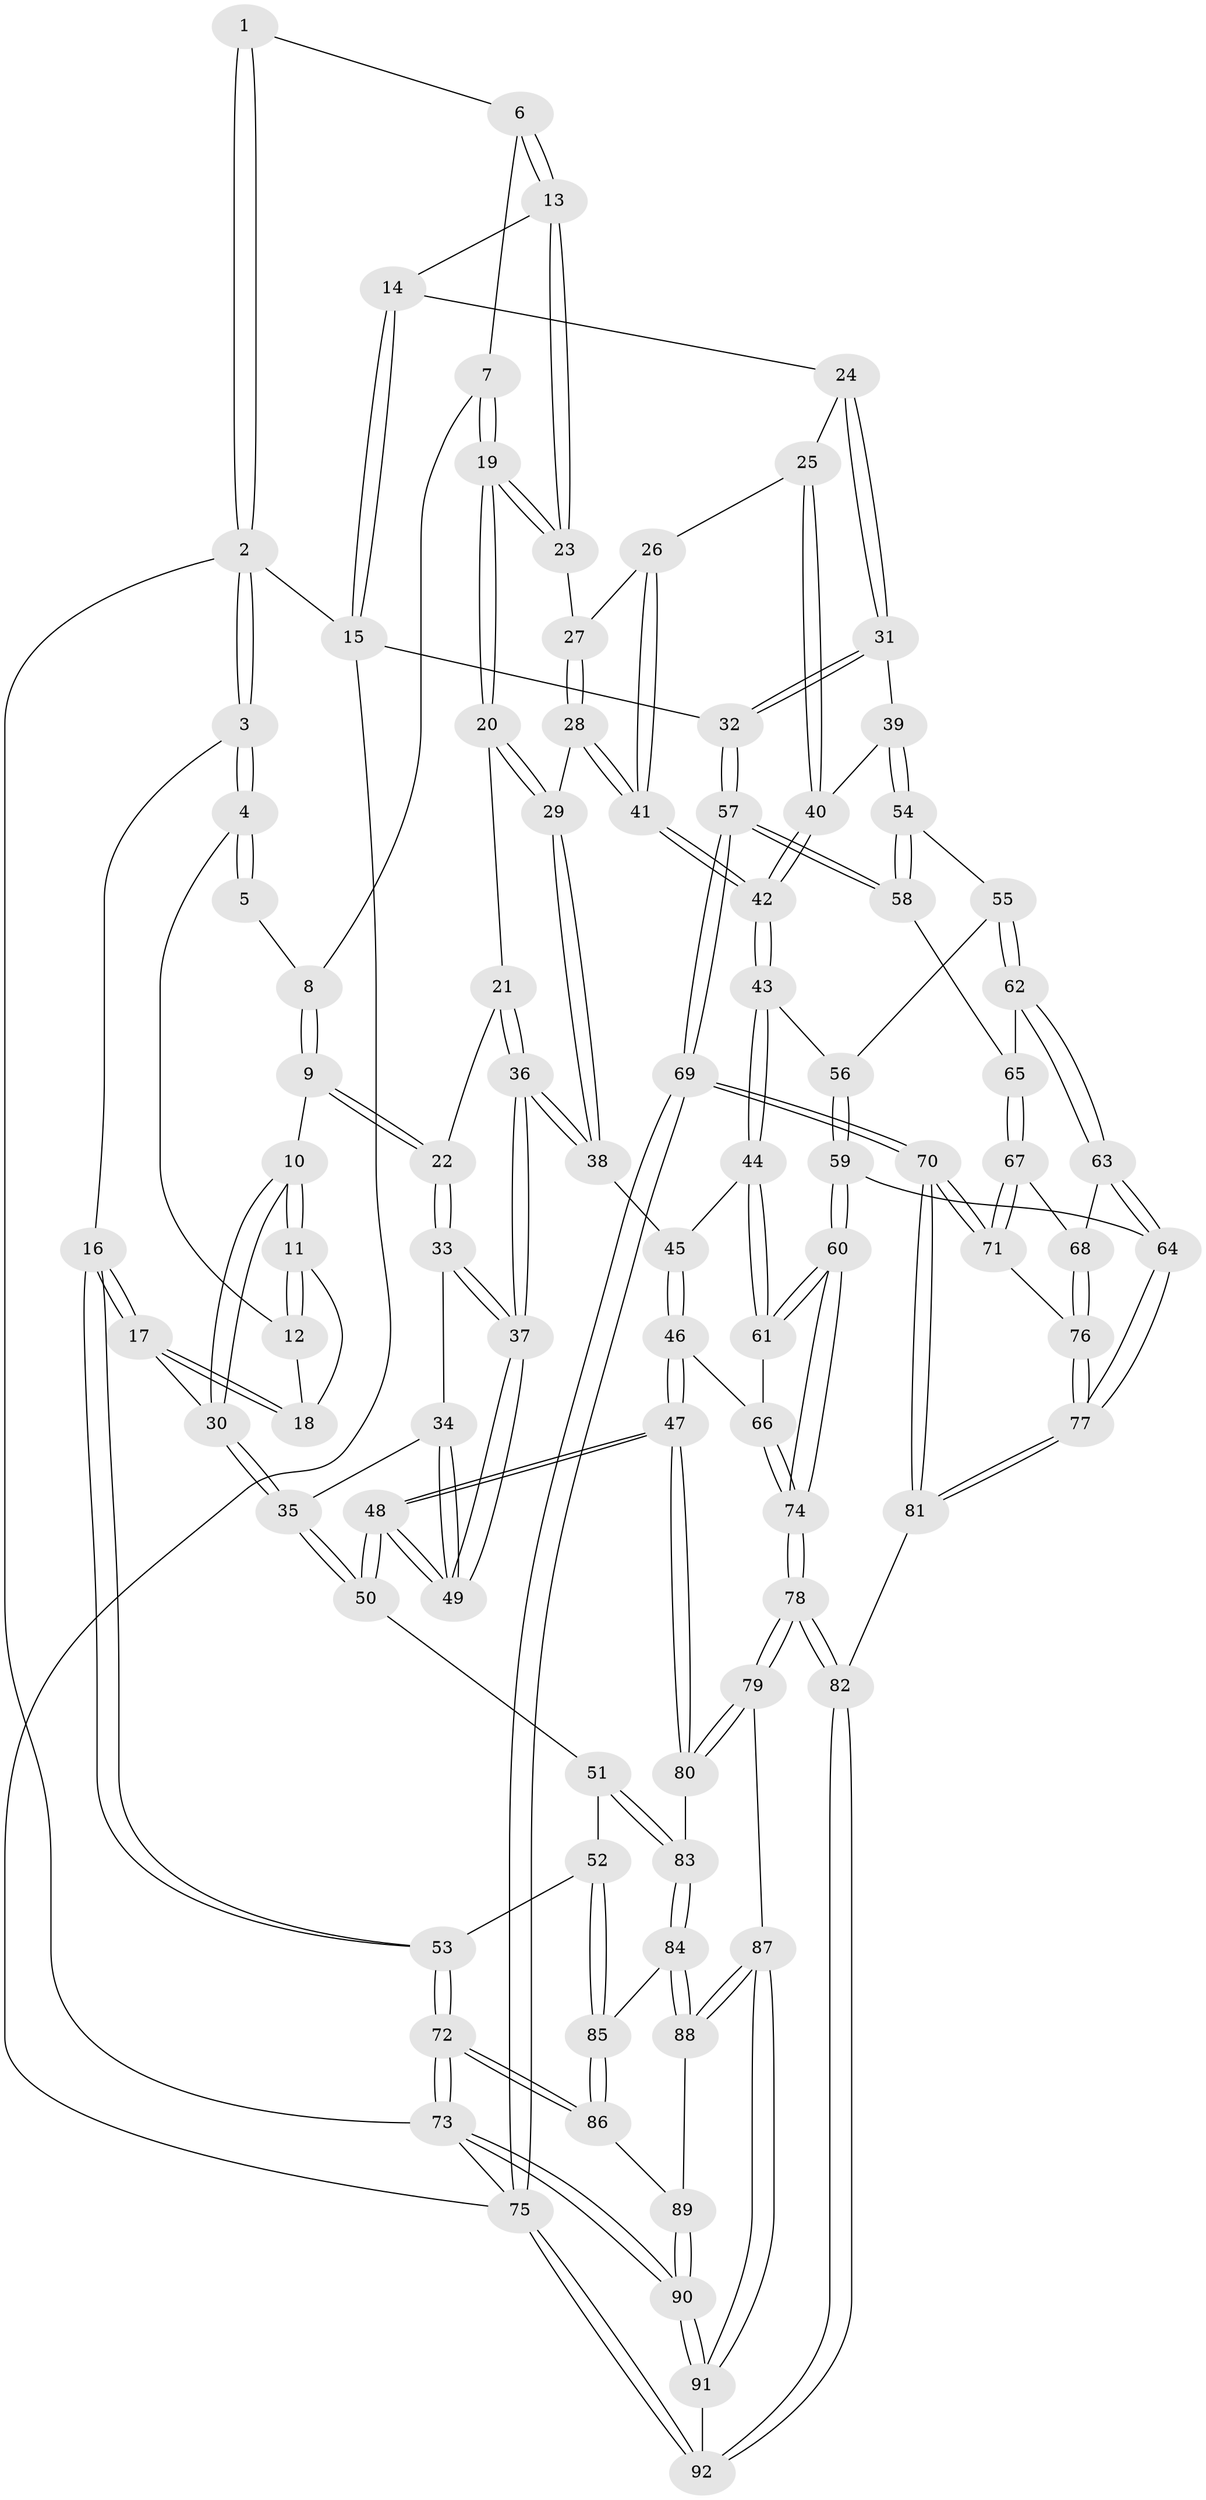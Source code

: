 // coarse degree distribution, {3: 0.5945945945945946, 6: 0.02702702702702703, 4: 0.32432432432432434, 2: 0.05405405405405406}
// Generated by graph-tools (version 1.1) at 2025/54/03/04/25 22:54:29]
// undirected, 92 vertices, 227 edges
graph export_dot {
  node [color=gray90,style=filled];
  1 [pos="+0.20770390096425595+0"];
  2 [pos="+0+0"];
  3 [pos="+0+0.20638596699212852"];
  4 [pos="+0.1817301214548868+0.023532174939742256"];
  5 [pos="+0.19620576781448903+0"];
  6 [pos="+0.5763885145832716+0"];
  7 [pos="+0.3933429068821337+0.11912013268090474"];
  8 [pos="+0.31921654486069406+0.08931558969991182"];
  9 [pos="+0.2641710332778374+0.24844433760596007"];
  10 [pos="+0.25458447301772236+0.24520953285543584"];
  11 [pos="+0.25336461732532034+0.2421548512889611"];
  12 [pos="+0.18000411228452437+0.05210937644667182"];
  13 [pos="+0.6727369217474517+0"];
  14 [pos="+0.8040603533578464+0"];
  15 [pos="+1+0"];
  16 [pos="+0+0.3229172461035676"];
  17 [pos="+0+0.30595909946463784"];
  18 [pos="+0.09539938265107938+0.15309430557813303"];
  19 [pos="+0.3892268608934264+0.23531600178111894"];
  20 [pos="+0.36085691515076823+0.2731214667590774"];
  21 [pos="+0.35712391309237007+0.2750607507318292"];
  22 [pos="+0.32348505800370997+0.2766938530050767"];
  23 [pos="+0.6353801374920744+0.15921982582268188"];
  24 [pos="+0.8886466046168144+0.26017196998888636"];
  25 [pos="+0.7785505384749464+0.30598877858196954"];
  26 [pos="+0.7720313439864469+0.30595780324192057"];
  27 [pos="+0.6477562824403555+0.19921638961161295"];
  28 [pos="+0.5539230810232524+0.3600317255591211"];
  29 [pos="+0.5480979500087789+0.36261335411501333"];
  30 [pos="+0.050672605968928856+0.31900423526489974"];
  31 [pos="+1+0.3156136391255156"];
  32 [pos="+1+0.29924468586874736"];
  33 [pos="+0.2543254987663659+0.43242883260027404"];
  34 [pos="+0.19951544619151335+0.4610562216507538"];
  35 [pos="+0.1973486728951139+0.46174683589229815"];
  36 [pos="+0.4159216079850476+0.48385174719886237"];
  37 [pos="+0.3988760460833457+0.5151654120601077"];
  38 [pos="+0.5099799482727259+0.43978283103814725"];
  39 [pos="+0.9073966971535464+0.4733730977919646"];
  40 [pos="+0.8834865476891528+0.4588876300772025"];
  41 [pos="+0.6973177759253641+0.4592912422210174"];
  42 [pos="+0.6990253917452248+0.47646322410759856"];
  43 [pos="+0.6957229536626441+0.4922099482452142"];
  44 [pos="+0.6754013104476969+0.5163694328349907"];
  45 [pos="+0.5404927625559417+0.4744786506473397"];
  46 [pos="+0.5398734781598076+0.6002731150571995"];
  47 [pos="+0.4062977900915207+0.6867512408790916"];
  48 [pos="+0.39739549120416995+0.6661965894787815"];
  49 [pos="+0.3943067859640928+0.6168293491680041"];
  50 [pos="+0.1638582651359233+0.5577726230718505"];
  51 [pos="+0.04487216437588884+0.6326822152068972"];
  52 [pos="+0+0.6346317323992041"];
  53 [pos="+0+0.5946613118112595"];
  54 [pos="+0.9070339841711735+0.47627700152911223"];
  55 [pos="+0.8334582581992046+0.5547464359765678"];
  56 [pos="+0.7731858737030721+0.5411717397771513"];
  57 [pos="+1+0.7189642460301275"];
  58 [pos="+0.9497520034664457+0.5653088936029437"];
  59 [pos="+0.7684317238900352+0.6643685627811167"];
  60 [pos="+0.7640373888087681+0.6651889511110056"];
  61 [pos="+0.6615133592069505+0.5509373612543147"];
  62 [pos="+0.8371553893450808+0.5727430179706366"];
  63 [pos="+0.8230292038088192+0.6266099567553016"];
  64 [pos="+0.7792566806663878+0.6651512446557899"];
  65 [pos="+0.9060243563067556+0.608477870371266"];
  66 [pos="+0.6383116725559782+0.5738772121719797"];
  67 [pos="+0.9048192099038054+0.6163213381376016"];
  68 [pos="+0.8241898436686566+0.627010264994207"];
  69 [pos="+1+0.8928356706563688"];
  70 [pos="+1+0.8765582721452053"];
  71 [pos="+0.9059576654314926+0.6629442773814335"];
  72 [pos="+0+1"];
  73 [pos="+0+1"];
  74 [pos="+0.6633863883745954+0.7606005182057123"];
  75 [pos="+1+1"];
  76 [pos="+0.8968739025287218+0.6644527297742512"];
  77 [pos="+0.8287247066740667+0.7134812450139905"];
  78 [pos="+0.5956884399438204+0.9106327706578106"];
  79 [pos="+0.5551205871369356+0.8812223111088304"];
  80 [pos="+0.40569654948198863+0.715211733834097"];
  81 [pos="+0.8644279200161966+0.8421962186554701"];
  82 [pos="+0.6047724834414708+0.9253216694457199"];
  83 [pos="+0.2541549808939751+0.7848599777838011"];
  84 [pos="+0.22879306134646796+0.8296034913136652"];
  85 [pos="+0.08324595355638852+0.8460559108528091"];
  86 [pos="+0.04803853516123439+0.8965078931869207"];
  87 [pos="+0.25284968254023854+0.9822307910040088"];
  88 [pos="+0.22564177210281888+0.9238835976930196"];
  89 [pos="+0.15448869843048496+0.9410576279179976"];
  90 [pos="+0+1"];
  91 [pos="+0.2437105263456039+1"];
  92 [pos="+0.6148334822357213+1"];
  1 -- 2;
  1 -- 2;
  1 -- 6;
  2 -- 3;
  2 -- 3;
  2 -- 15;
  2 -- 73;
  3 -- 4;
  3 -- 4;
  3 -- 16;
  4 -- 5;
  4 -- 5;
  4 -- 12;
  5 -- 8;
  6 -- 7;
  6 -- 13;
  6 -- 13;
  7 -- 8;
  7 -- 19;
  7 -- 19;
  8 -- 9;
  8 -- 9;
  9 -- 10;
  9 -- 22;
  9 -- 22;
  10 -- 11;
  10 -- 11;
  10 -- 30;
  10 -- 30;
  11 -- 12;
  11 -- 12;
  11 -- 18;
  12 -- 18;
  13 -- 14;
  13 -- 23;
  13 -- 23;
  14 -- 15;
  14 -- 15;
  14 -- 24;
  15 -- 32;
  15 -- 75;
  16 -- 17;
  16 -- 17;
  16 -- 53;
  16 -- 53;
  17 -- 18;
  17 -- 18;
  17 -- 30;
  19 -- 20;
  19 -- 20;
  19 -- 23;
  19 -- 23;
  20 -- 21;
  20 -- 29;
  20 -- 29;
  21 -- 22;
  21 -- 36;
  21 -- 36;
  22 -- 33;
  22 -- 33;
  23 -- 27;
  24 -- 25;
  24 -- 31;
  24 -- 31;
  25 -- 26;
  25 -- 40;
  25 -- 40;
  26 -- 27;
  26 -- 41;
  26 -- 41;
  27 -- 28;
  27 -- 28;
  28 -- 29;
  28 -- 41;
  28 -- 41;
  29 -- 38;
  29 -- 38;
  30 -- 35;
  30 -- 35;
  31 -- 32;
  31 -- 32;
  31 -- 39;
  32 -- 57;
  32 -- 57;
  33 -- 34;
  33 -- 37;
  33 -- 37;
  34 -- 35;
  34 -- 49;
  34 -- 49;
  35 -- 50;
  35 -- 50;
  36 -- 37;
  36 -- 37;
  36 -- 38;
  36 -- 38;
  37 -- 49;
  37 -- 49;
  38 -- 45;
  39 -- 40;
  39 -- 54;
  39 -- 54;
  40 -- 42;
  40 -- 42;
  41 -- 42;
  41 -- 42;
  42 -- 43;
  42 -- 43;
  43 -- 44;
  43 -- 44;
  43 -- 56;
  44 -- 45;
  44 -- 61;
  44 -- 61;
  45 -- 46;
  45 -- 46;
  46 -- 47;
  46 -- 47;
  46 -- 66;
  47 -- 48;
  47 -- 48;
  47 -- 80;
  47 -- 80;
  48 -- 49;
  48 -- 49;
  48 -- 50;
  48 -- 50;
  50 -- 51;
  51 -- 52;
  51 -- 83;
  51 -- 83;
  52 -- 53;
  52 -- 85;
  52 -- 85;
  53 -- 72;
  53 -- 72;
  54 -- 55;
  54 -- 58;
  54 -- 58;
  55 -- 56;
  55 -- 62;
  55 -- 62;
  56 -- 59;
  56 -- 59;
  57 -- 58;
  57 -- 58;
  57 -- 69;
  57 -- 69;
  58 -- 65;
  59 -- 60;
  59 -- 60;
  59 -- 64;
  60 -- 61;
  60 -- 61;
  60 -- 74;
  60 -- 74;
  61 -- 66;
  62 -- 63;
  62 -- 63;
  62 -- 65;
  63 -- 64;
  63 -- 64;
  63 -- 68;
  64 -- 77;
  64 -- 77;
  65 -- 67;
  65 -- 67;
  66 -- 74;
  66 -- 74;
  67 -- 68;
  67 -- 71;
  67 -- 71;
  68 -- 76;
  68 -- 76;
  69 -- 70;
  69 -- 70;
  69 -- 75;
  69 -- 75;
  70 -- 71;
  70 -- 71;
  70 -- 81;
  70 -- 81;
  71 -- 76;
  72 -- 73;
  72 -- 73;
  72 -- 86;
  72 -- 86;
  73 -- 90;
  73 -- 90;
  73 -- 75;
  74 -- 78;
  74 -- 78;
  75 -- 92;
  75 -- 92;
  76 -- 77;
  76 -- 77;
  77 -- 81;
  77 -- 81;
  78 -- 79;
  78 -- 79;
  78 -- 82;
  78 -- 82;
  79 -- 80;
  79 -- 80;
  79 -- 87;
  80 -- 83;
  81 -- 82;
  82 -- 92;
  82 -- 92;
  83 -- 84;
  83 -- 84;
  84 -- 85;
  84 -- 88;
  84 -- 88;
  85 -- 86;
  85 -- 86;
  86 -- 89;
  87 -- 88;
  87 -- 88;
  87 -- 91;
  87 -- 91;
  88 -- 89;
  89 -- 90;
  89 -- 90;
  90 -- 91;
  90 -- 91;
  91 -- 92;
}
